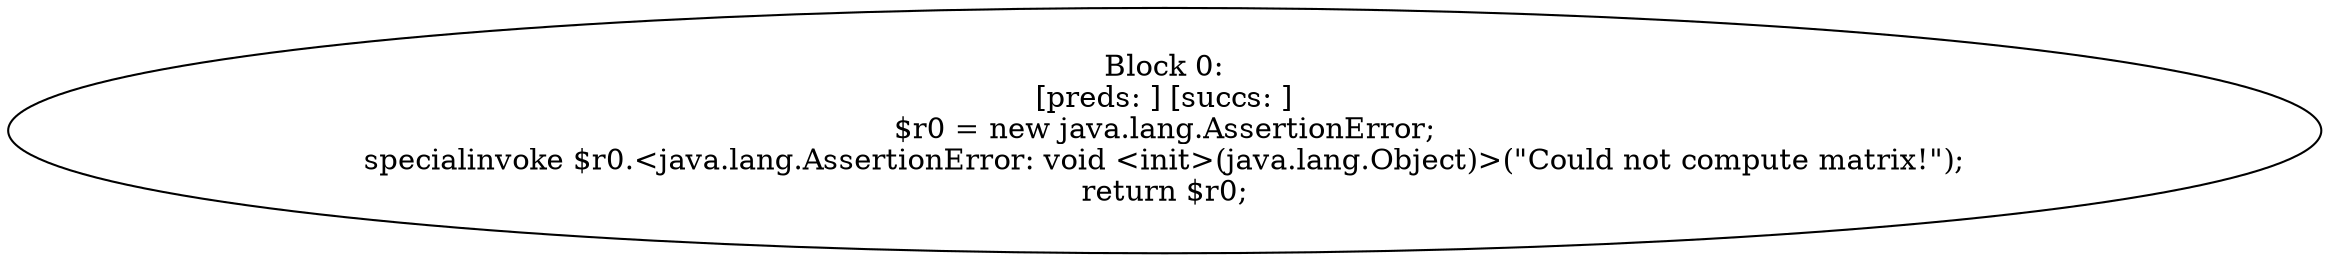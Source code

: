 digraph "unitGraph" {
    "Block 0:
[preds: ] [succs: ]
$r0 = new java.lang.AssertionError;
specialinvoke $r0.<java.lang.AssertionError: void <init>(java.lang.Object)>(\"Could not compute matrix!\");
return $r0;
"
}
